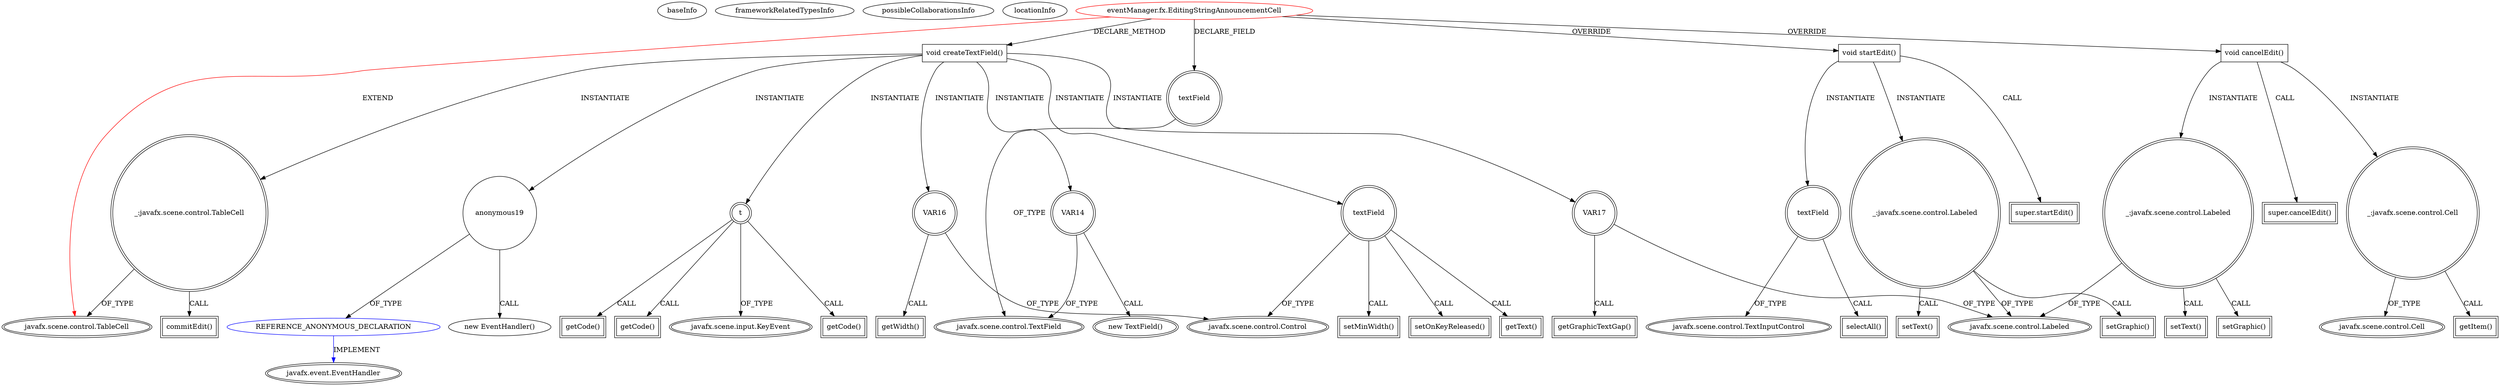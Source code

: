 digraph {
baseInfo[graphId=3048,category="extension_graph",isAnonymous=false,possibleRelation=true]
frameworkRelatedTypesInfo[0="javafx.scene.control.TableCell"]
possibleCollaborationsInfo[0="3048~CLIENT_METHOD_DECLARATION-INSTANTIATION-~javafx.scene.control.TableCell ~javafx.event.EventHandler ~false~true"]
locationInfo[projectName="hock323-eventManager",filePath="/hock323-eventManager/EventManager-master/src/eventManager/fx/EditingStringAnnouncementCell.java",contextSignature="EditingStringAnnouncementCell",graphId="3048"]
0[label="eventManager.fx.EditingStringAnnouncementCell",vertexType="ROOT_CLIENT_CLASS_DECLARATION",isFrameworkType=false,color=red]
1[label="javafx.scene.control.TableCell",vertexType="FRAMEWORK_CLASS_TYPE",isFrameworkType=true,peripheries=2]
2[label="textField",vertexType="FIELD_DECLARATION",isFrameworkType=true,peripheries=2,shape=circle]
3[label="javafx.scene.control.TextField",vertexType="FRAMEWORK_CLASS_TYPE",isFrameworkType=true,peripheries=2]
4[label="void startEdit()",vertexType="OVERRIDING_METHOD_DECLARATION",isFrameworkType=false,shape=box]
5[label="super.startEdit()",vertexType="SUPER_CALL",isFrameworkType=true,peripheries=2,shape=box]
6[label="_:javafx.scene.control.Labeled",vertexType="VARIABLE_EXPRESION",isFrameworkType=true,peripheries=2,shape=circle]
8[label="javafx.scene.control.Labeled",vertexType="FRAMEWORK_CLASS_TYPE",isFrameworkType=true,peripheries=2]
7[label="setText()",vertexType="INSIDE_CALL",isFrameworkType=true,peripheries=2,shape=box]
10[label="setGraphic()",vertexType="INSIDE_CALL",isFrameworkType=true,peripheries=2,shape=box]
11[label="textField",vertexType="VARIABLE_EXPRESION",isFrameworkType=true,peripheries=2,shape=circle]
13[label="javafx.scene.control.TextInputControl",vertexType="FRAMEWORK_CLASS_TYPE",isFrameworkType=true,peripheries=2]
12[label="selectAll()",vertexType="INSIDE_CALL",isFrameworkType=true,peripheries=2,shape=box]
14[label="void cancelEdit()",vertexType="OVERRIDING_METHOD_DECLARATION",isFrameworkType=false,shape=box]
15[label="super.cancelEdit()",vertexType="SUPER_CALL",isFrameworkType=true,peripheries=2,shape=box]
16[label="_:javafx.scene.control.Labeled",vertexType="VARIABLE_EXPRESION",isFrameworkType=true,peripheries=2,shape=circle]
17[label="setText()",vertexType="INSIDE_CALL",isFrameworkType=true,peripheries=2,shape=box]
19[label="_:javafx.scene.control.Cell",vertexType="VARIABLE_EXPRESION",isFrameworkType=true,peripheries=2,shape=circle]
21[label="javafx.scene.control.Cell",vertexType="FRAMEWORK_CLASS_TYPE",isFrameworkType=true,peripheries=2]
20[label="getItem()",vertexType="INSIDE_CALL",isFrameworkType=true,peripheries=2,shape=box]
23[label="setGraphic()",vertexType="INSIDE_CALL",isFrameworkType=true,peripheries=2,shape=box]
45[label="void createTextField()",vertexType="CLIENT_METHOD_DECLARATION",isFrameworkType=false,shape=box]
47[label="VAR14",vertexType="VARIABLE_EXPRESION",isFrameworkType=true,peripheries=2,shape=circle]
46[label="new TextField()",vertexType="CONSTRUCTOR_CALL",isFrameworkType=true,peripheries=2]
49[label="textField",vertexType="VARIABLE_EXPRESION",isFrameworkType=true,peripheries=2,shape=circle]
51[label="javafx.scene.control.Control",vertexType="FRAMEWORK_CLASS_TYPE",isFrameworkType=true,peripheries=2]
50[label="setMinWidth()",vertexType="INSIDE_CALL",isFrameworkType=true,peripheries=2,shape=box]
52[label="VAR16",vertexType="VARIABLE_EXPRESION",isFrameworkType=true,peripheries=2,shape=circle]
53[label="getWidth()",vertexType="INSIDE_CALL",isFrameworkType=true,peripheries=2,shape=box]
55[label="VAR17",vertexType="VARIABLE_EXPRESION",isFrameworkType=true,peripheries=2,shape=circle]
56[label="getGraphicTextGap()",vertexType="INSIDE_CALL",isFrameworkType=true,peripheries=2,shape=box]
59[label="setOnKeyReleased()",vertexType="INSIDE_CALL",isFrameworkType=true,peripheries=2,shape=box]
61[label="anonymous19",vertexType="VARIABLE_EXPRESION",isFrameworkType=false,shape=circle]
62[label="REFERENCE_ANONYMOUS_DECLARATION",vertexType="REFERENCE_ANONYMOUS_DECLARATION",isFrameworkType=false,color=blue]
63[label="javafx.event.EventHandler",vertexType="FRAMEWORK_INTERFACE_TYPE",isFrameworkType=true,peripheries=2]
60[label="new EventHandler()",vertexType="CONSTRUCTOR_CALL",isFrameworkType=false]
64[label="t",vertexType="VARIABLE_EXPRESION",isFrameworkType=true,peripheries=2,shape=circle]
66[label="javafx.scene.input.KeyEvent",vertexType="FRAMEWORK_CLASS_TYPE",isFrameworkType=true,peripheries=2]
65[label="getCode()",vertexType="INSIDE_CALL",isFrameworkType=true,peripheries=2,shape=box]
68[label="getCode()",vertexType="INSIDE_CALL",isFrameworkType=true,peripheries=2,shape=box]
69[label="_:javafx.scene.control.TableCell",vertexType="VARIABLE_EXPRESION",isFrameworkType=true,peripheries=2,shape=circle]
70[label="commitEdit()",vertexType="INSIDE_CALL",isFrameworkType=true,peripheries=2,shape=box]
73[label="getText()",vertexType="INSIDE_CALL",isFrameworkType=true,peripheries=2,shape=box]
75[label="getCode()",vertexType="INSIDE_CALL",isFrameworkType=true,peripheries=2,shape=box]
0->1[label="EXTEND",color=red]
0->2[label="DECLARE_FIELD"]
2->3[label="OF_TYPE"]
0->4[label="OVERRIDE"]
4->5[label="CALL"]
4->6[label="INSTANTIATE"]
6->8[label="OF_TYPE"]
6->7[label="CALL"]
6->10[label="CALL"]
4->11[label="INSTANTIATE"]
11->13[label="OF_TYPE"]
11->12[label="CALL"]
0->14[label="OVERRIDE"]
14->15[label="CALL"]
14->16[label="INSTANTIATE"]
16->8[label="OF_TYPE"]
16->17[label="CALL"]
14->19[label="INSTANTIATE"]
19->21[label="OF_TYPE"]
19->20[label="CALL"]
16->23[label="CALL"]
0->45[label="DECLARE_METHOD"]
45->47[label="INSTANTIATE"]
47->3[label="OF_TYPE"]
47->46[label="CALL"]
45->49[label="INSTANTIATE"]
49->51[label="OF_TYPE"]
49->50[label="CALL"]
45->52[label="INSTANTIATE"]
52->51[label="OF_TYPE"]
52->53[label="CALL"]
45->55[label="INSTANTIATE"]
55->8[label="OF_TYPE"]
55->56[label="CALL"]
49->59[label="CALL"]
45->61[label="INSTANTIATE"]
62->63[label="IMPLEMENT",color=blue]
61->62[label="OF_TYPE"]
61->60[label="CALL"]
45->64[label="INSTANTIATE"]
64->66[label="OF_TYPE"]
64->65[label="CALL"]
64->68[label="CALL"]
45->69[label="INSTANTIATE"]
69->1[label="OF_TYPE"]
69->70[label="CALL"]
49->73[label="CALL"]
64->75[label="CALL"]
}
